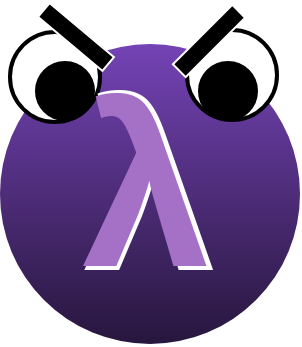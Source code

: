 <mxfile version="14.7.8" type="device"><diagram id="i3pybcJl9DjgFyG7bl9j" name="Page-1"><mxGraphModel dx="1185" dy="658" grid="1" gridSize="10" guides="1" tooltips="1" connect="1" arrows="1" fold="1" page="1" pageScale="1" pageWidth="850" pageHeight="1100" math="0" shadow="0"><root><mxCell id="0"/><mxCell id="1" parent="0"/><mxCell id="PjaghF71Qop1yF-kuhGk-2" value="" style="ellipse;whiteSpace=wrap;html=1;aspect=fixed;strokeWidth=6;strokeColor=none;fillColor=#7443B5;gradientColor=#27163D;shadow=0;" vertex="1" parent="1"><mxGeometry x="268" y="167" width="150" height="150" as="geometry"/></mxCell><mxCell id="PjaghF71Qop1yF-kuhGk-15" value="" style="ellipse;whiteSpace=wrap;html=1;aspect=fixed;strokeWidth=2;gradientColor=none;" vertex="1" parent="1"><mxGeometry x="273" y="161" width="45" height="45" as="geometry"/></mxCell><mxCell id="PjaghF71Qop1yF-kuhGk-11" value="" style="ellipse;whiteSpace=wrap;html=1;aspect=fixed;strokeWidth=2;gradientColor=none;" vertex="1" parent="1"><mxGeometry x="361.5" y="160" width="45" height="45" as="geometry"/></mxCell><mxCell id="uajWyWhIJ41pyZKGiqm--2" value="&lt;font style=&quot;font-size: 120px&quot;&gt;&lt;span&gt;&lt;font style=&quot;font-size: 120px&quot;&gt;λ&lt;/font&gt;&lt;/span&gt;&lt;/font&gt;" style="text;html=1;fillColor=none;align=center;verticalAlign=middle;whiteSpace=wrap;rounded=0;fontStyle=1;strokeWidth=12;labelBorderColor=none;fontColor=#FFFFFF;" parent="1" vertex="1"><mxGeometry x="298" y="177" width="90" height="120" as="geometry"/></mxCell><mxCell id="uajWyWhIJ41pyZKGiqm--1" value="&lt;font style=&quot;font-size: 115px&quot; color=&quot;#A571C7&quot;&gt;&lt;span&gt;&lt;font style=&quot;font-size: 115px&quot;&gt;λ&lt;/font&gt;&lt;/span&gt;&lt;/font&gt;" style="text;html=1;fillColor=none;align=center;verticalAlign=middle;whiteSpace=wrap;rounded=0;fontStyle=1;fontColor=#330066;strokeWidth=12;labelBorderColor=none;" parent="1" vertex="1"><mxGeometry x="296" y="177" width="90" height="120" as="geometry"/></mxCell><mxCell id="PjaghF71Qop1yF-kuhGk-5" value="" style="ellipse;whiteSpace=wrap;html=1;aspect=fixed;strokeWidth=3;fillColor=#000000;" vertex="1" parent="1"><mxGeometry x="368.5" y="177" width="27" height="27" as="geometry"/></mxCell><mxCell id="PjaghF71Qop1yF-kuhGk-12" value="" style="rounded=0;whiteSpace=wrap;html=1;strokeWidth=1;gradientColor=none;strokeColor=#FFFFFF;fillColor=#000000;rotation=-45;" vertex="1" parent="1"><mxGeometry x="351.5" y="161" width="42" height="9" as="geometry"/></mxCell><mxCell id="PjaghF71Qop1yF-kuhGk-13" value="" style="rounded=0;whiteSpace=wrap;html=1;strokeWidth=1;gradientColor=none;strokeColor=#FFFFFF;fillColor=#000000;rotation=-140;" vertex="1" parent="1"><mxGeometry x="285" y="159" width="42" height="9" as="geometry"/></mxCell><mxCell id="PjaghF71Qop1yF-kuhGk-14" value="" style="ellipse;whiteSpace=wrap;html=1;aspect=fixed;strokeWidth=3;fillColor=#000000;" vertex="1" parent="1"><mxGeometry x="287" y="177" width="27" height="27" as="geometry"/></mxCell></root></mxGraphModel></diagram></mxfile>
